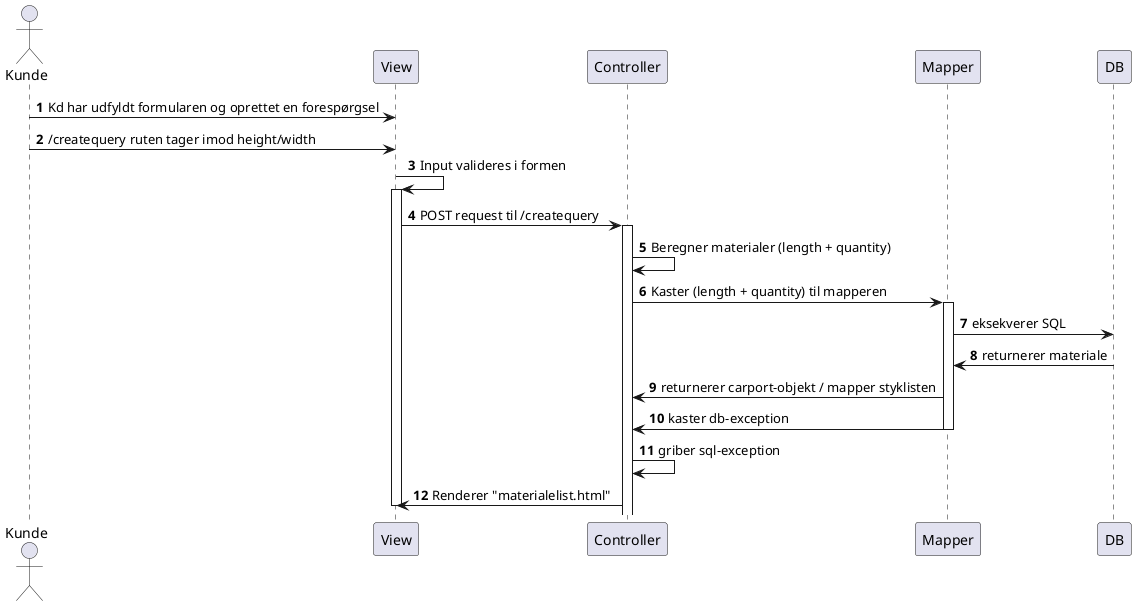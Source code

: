 @startuml
'https://plantuml.com/sequence-diagram

autonumber

Actor Kunde
participant View as V
participant Controller as C
participant Mapper as M
participant DB


Kunde -> V: Kd har udfyldt formularen og oprettet en forespørgsel
Kunde -> V: /createquery ruten tager imod height/width
V -> V: Input valideres i formen
activate V
V -> C: POST request til /createquery
activate C
C -> C: Beregner materialer (length + quantity)
C -> M: Kaster (length + quantity) til mapperen
activate M
M -> DB: eksekverer SQL
DB -> M: returnerer materiale
M -> C: returnerer carport-objekt / mapper styklisten
M -> C: kaster db-exception
deactivate M
C -> C: griber sql-exception
C -> V: Renderer "materialelist.html"

deactivate V
@enduml